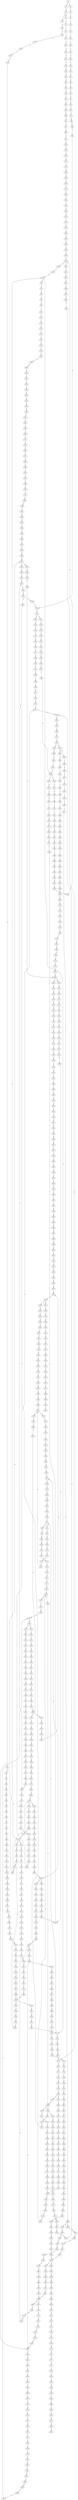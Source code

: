 strict digraph  {
	S0 -> S1 [ label = C ];
	S0 -> S2 [ label = T ];
	S1 -> S3 [ label = C ];
	S2 -> S4 [ label = C ];
	S3 -> S5 [ label = G ];
	S3 -> S6 [ label = T ];
	S4 -> S7 [ label = T ];
	S5 -> S8 [ label = G ];
	S6 -> S9 [ label = G ];
	S7 -> S10 [ label = G ];
	S8 -> S11 [ label = T ];
	S9 -> S12 [ label = T ];
	S10 -> S13 [ label = T ];
	S11 -> S14 [ label = C ];
	S12 -> S15 [ label = C ];
	S13 -> S16 [ label = T ];
	S14 -> S17 [ label = T ];
	S15 -> S18 [ label = G ];
	S16 -> S19 [ label = C ];
	S17 -> S20 [ label = G ];
	S18 -> S21 [ label = C ];
	S19 -> S22 [ label = C ];
	S20 -> S23 [ label = G ];
	S21 -> S24 [ label = G ];
	S22 -> S25 [ label = G ];
	S23 -> S26 [ label = A ];
	S24 -> S27 [ label = C ];
	S25 -> S28 [ label = T ];
	S26 -> S29 [ label = G ];
	S27 -> S30 [ label = G ];
	S27 -> S31 [ label = A ];
	S28 -> S32 [ label = G ];
	S29 -> S33 [ label = G ];
	S30 -> S34 [ label = A ];
	S31 -> S35 [ label = G ];
	S31 -> S36 [ label = A ];
	S32 -> S37 [ label = G ];
	S33 -> S38 [ label = G ];
	S34 -> S39 [ label = G ];
	S35 -> S40 [ label = C ];
	S36 -> S41 [ label = C ];
	S37 -> S42 [ label = C ];
	S38 -> S43 [ label = T ];
	S39 -> S44 [ label = C ];
	S40 -> S45 [ label = C ];
	S41 -> S46 [ label = C ];
	S42 -> S47 [ label = C ];
	S43 -> S48 [ label = G ];
	S44 -> S49 [ label = A ];
	S45 -> S50 [ label = G ];
	S46 -> S51 [ label = C ];
	S47 -> S52 [ label = C ];
	S48 -> S53 [ label = T ];
	S49 -> S54 [ label = G ];
	S50 -> S55 [ label = G ];
	S51 -> S56 [ label = G ];
	S52 -> S57 [ label = G ];
	S53 -> S58 [ label = T ];
	S54 -> S59 [ label = T ];
	S55 -> S60 [ label = T ];
	S56 -> S61 [ label = T ];
	S57 -> S62 [ label = T ];
	S58 -> S63 [ label = C ];
	S59 -> S64 [ label = G ];
	S60 -> S65 [ label = G ];
	S61 -> S66 [ label = A ];
	S62 -> S67 [ label = C ];
	S63 -> S68 [ label = C ];
	S64 -> S69 [ label = C ];
	S65 -> S70 [ label = A ];
	S65 -> S71 [ label = G ];
	S66 -> S72 [ label = C ];
	S67 -> S73 [ label = C ];
	S68 -> S74 [ label = A ];
	S69 -> S75 [ label = A ];
	S70 -> S76 [ label = C ];
	S71 -> S77 [ label = T ];
	S71 -> S78 [ label = A ];
	S72 -> S79 [ label = A ];
	S73 -> S80 [ label = A ];
	S74 -> S81 [ label = G ];
	S75 -> S82 [ label = A ];
	S76 -> S83 [ label = G ];
	S77 -> S84 [ label = G ];
	S77 -> S85 [ label = T ];
	S78 -> S86 [ label = A ];
	S79 -> S87 [ label = G ];
	S80 -> S88 [ label = G ];
	S81 -> S89 [ label = C ];
	S82 -> S90 [ label = C ];
	S83 -> S91 [ label = T ];
	S84 -> S92 [ label = G ];
	S85 -> S93 [ label = A ];
	S86 -> S94 [ label = G ];
	S87 -> S95 [ label = C ];
	S88 -> S96 [ label = T ];
	S89 -> S97 [ label = A ];
	S90 -> S98 [ label = A ];
	S91 -> S99 [ label = G ];
	S92 -> S100 [ label = A ];
	S93 -> S101 [ label = G ];
	S94 -> S102 [ label = A ];
	S95 -> S103 [ label = A ];
	S96 -> S104 [ label = A ];
	S97 -> S105 [ label = G ];
	S98 -> S106 [ label = G ];
	S99 -> S107 [ label = G ];
	S100 -> S108 [ label = A ];
	S101 -> S109 [ label = A ];
	S102 -> S110 [ label = A ];
	S103 -> S111 [ label = G ];
	S104 -> S112 [ label = G ];
	S105 -> S113 [ label = A ];
	S106 -> S114 [ label = C ];
	S107 -> S115 [ label = G ];
	S108 -> S116 [ label = C ];
	S109 -> S117 [ label = A ];
	S110 -> S118 [ label = C ];
	S111 -> S119 [ label = G ];
	S112 -> S120 [ label = G ];
	S112 -> S121 [ label = C ];
	S113 -> S122 [ label = T ];
	S114 -> S123 [ label = T ];
	S115 -> S124 [ label = T ];
	S116 -> S125 [ label = C ];
	S117 -> S126 [ label = G ];
	S118 -> S127 [ label = G ];
	S119 -> S128 [ label = T ];
	S120 -> S129 [ label = G ];
	S121 -> S130 [ label = T ];
	S122 -> S131 [ label = A ];
	S123 -> S132 [ label = A ];
	S124 -> S133 [ label = A ];
	S125 -> S134 [ label = T ];
	S126 -> S135 [ label = G ];
	S127 -> S136 [ label = G ];
	S128 -> S137 [ label = G ];
	S129 -> S138 [ label = T ];
	S130 -> S139 [ label = C ];
	S131 -> S140 [ label = A ];
	S132 -> S141 [ label = C ];
	S133 -> S142 [ label = C ];
	S134 -> S143 [ label = C ];
	S135 -> S144 [ label = G ];
	S136 -> S145 [ label = C ];
	S137 -> S146 [ label = C ];
	S138 -> S147 [ label = C ];
	S139 -> S148 [ label = C ];
	S140 -> S149 [ label = A ];
	S141 -> S150 [ label = G ];
	S142 -> S151 [ label = T ];
	S143 -> S152 [ label = G ];
	S144 -> S153 [ label = G ];
	S145 -> S154 [ label = A ];
	S146 -> S155 [ label = A ];
	S147 -> S156 [ label = A ];
	S148 -> S157 [ label = A ];
	S149 -> S158 [ label = A ];
	S150 -> S159 [ label = A ];
	S151 -> S160 [ label = A ];
	S152 -> S161 [ label = G ];
	S153 -> S162 [ label = T ];
	S153 -> S163 [ label = G ];
	S154 -> S164 [ label = C ];
	S155 -> S165 [ label = C ];
	S156 -> S166 [ label = C ];
	S157 -> S167 [ label = C ];
	S158 -> S168 [ label = A ];
	S159 -> S169 [ label = G ];
	S160 -> S170 [ label = T ];
	S161 -> S171 [ label = C ];
	S162 -> S172 [ label = C ];
	S163 -> S173 [ label = T ];
	S164 -> S174 [ label = C ];
	S164 -> S175 [ label = T ];
	S165 -> S176 [ label = G ];
	S166 -> S177 [ label = T ];
	S167 -> S178 [ label = C ];
	S168 -> S179 [ label = C ];
	S169 -> S180 [ label = A ];
	S170 -> S181 [ label = T ];
	S171 -> S182 [ label = A ];
	S172 -> S183 [ label = T ];
	S173 -> S184 [ label = C ];
	S174 -> S185 [ label = G ];
	S175 -> S186 [ label = G ];
	S176 -> S187 [ label = C ];
	S177 -> S188 [ label = C ];
	S178 -> S189 [ label = G ];
	S179 -> S190 [ label = T ];
	S180 -> S191 [ label = A ];
	S181 -> S192 [ label = G ];
	S182 -> S193 [ label = C ];
	S183 -> S194 [ label = C ];
	S184 -> S195 [ label = C ];
	S185 -> S196 [ label = A ];
	S185 -> S197 [ label = G ];
	S186 -> S198 [ label = G ];
	S187 -> S199 [ label = G ];
	S188 -> S200 [ label = G ];
	S189 -> S201 [ label = G ];
	S190 -> S202 [ label = T ];
	S191 -> S203 [ label = C ];
	S192 -> S204 [ label = G ];
	S193 -> S205 [ label = G ];
	S193 -> S206 [ label = C ];
	S194 -> S207 [ label = T ];
	S195 -> S208 [ label = G ];
	S196 -> S209 [ label = G ];
	S196 -> S210 [ label = A ];
	S197 -> S211 [ label = G ];
	S198 -> S212 [ label = G ];
	S199 -> S213 [ label = G ];
	S200 -> S214 [ label = C ];
	S201 -> S215 [ label = A ];
	S202 -> S216 [ label = T ];
	S203 -> S217 [ label = T ];
	S204 -> S218 [ label = A ];
	S205 -> S219 [ label = C ];
	S206 -> S185 [ label = G ];
	S207 -> S220 [ label = C ];
	S208 -> S221 [ label = C ];
	S208 -> S222 [ label = T ];
	S209 -> S223 [ label = T ];
	S210 -> S224 [ label = T ];
	S211 -> S225 [ label = A ];
	S212 -> S226 [ label = A ];
	S213 -> S227 [ label = T ];
	S214 -> S228 [ label = T ];
	S215 -> S229 [ label = C ];
	S216 -> S230 [ label = G ];
	S217 -> S231 [ label = G ];
	S218 -> S232 [ label = A ];
	S219 -> S233 [ label = G ];
	S220 -> S234 [ label = G ];
	S221 -> S235 [ label = C ];
	S222 -> S236 [ label = C ];
	S223 -> S237 [ label = C ];
	S224 -> S238 [ label = G ];
	S225 -> S239 [ label = A ];
	S226 -> S240 [ label = A ];
	S227 -> S241 [ label = G ];
	S228 -> S242 [ label = T ];
	S229 -> S243 [ label = G ];
	S230 -> S244 [ label = C ];
	S231 -> S245 [ label = G ];
	S232 -> S246 [ label = C ];
	S233 -> S247 [ label = C ];
	S234 -> S248 [ label = T ];
	S235 -> S249 [ label = G ];
	S236 -> S250 [ label = G ];
	S237 -> S251 [ label = C ];
	S238 -> S252 [ label = T ];
	S239 -> S253 [ label = T ];
	S240 -> S254 [ label = C ];
	S241 -> S255 [ label = C ];
	S242 -> S256 [ label = C ];
	S243 -> S257 [ label = C ];
	S243 -> S258 [ label = T ];
	S244 -> S259 [ label = C ];
	S245 -> S260 [ label = C ];
	S246 -> S261 [ label = G ];
	S247 -> S262 [ label = G ];
	S248 -> S263 [ label = G ];
	S249 -> S264 [ label = G ];
	S250 -> S265 [ label = G ];
	S251 -> S266 [ label = A ];
	S252 -> S267 [ label = A ];
	S253 -> S268 [ label = T ];
	S254 -> S269 [ label = T ];
	S255 -> S270 [ label = C ];
	S256 -> S271 [ label = A ];
	S257 -> S272 [ label = C ];
	S258 -> S273 [ label = C ];
	S259 -> S274 [ label = G ];
	S260 -> S275 [ label = G ];
	S261 -> S276 [ label = G ];
	S262 -> S277 [ label = C ];
	S262 -> S278 [ label = G ];
	S263 -> S279 [ label = G ];
	S264 -> S280 [ label = A ];
	S265 -> S281 [ label = A ];
	S266 -> S282 [ label = G ];
	S267 -> S283 [ label = G ];
	S268 -> S284 [ label = G ];
	S269 -> S285 [ label = G ];
	S270 -> S286 [ label = G ];
	S271 -> S287 [ label = T ];
	S272 -> S288 [ label = C ];
	S273 -> S289 [ label = G ];
	S274 -> S290 [ label = T ];
	S275 -> S291 [ label = C ];
	S276 -> S292 [ label = T ];
	S277 -> S293 [ label = G ];
	S278 -> S294 [ label = C ];
	S279 -> S295 [ label = T ];
	S280 -> S296 [ label = A ];
	S281 -> S297 [ label = A ];
	S282 -> S298 [ label = T ];
	S282 -> S299 [ label = C ];
	S283 -> S300 [ label = T ];
	S284 -> S301 [ label = A ];
	S285 -> S302 [ label = G ];
	S286 -> S303 [ label = C ];
	S287 -> S304 [ label = C ];
	S288 -> S305 [ label = A ];
	S289 -> S306 [ label = T ];
	S290 -> S307 [ label = A ];
	S291 -> S308 [ label = A ];
	S292 -> S309 [ label = A ];
	S293 -> S310 [ label = T ];
	S294 -> S311 [ label = T ];
	S295 -> S312 [ label = A ];
	S296 -> S313 [ label = C ];
	S297 -> S314 [ label = C ];
	S298 -> S104 [ label = A ];
	S299 -> S315 [ label = T ];
	S300 -> S316 [ label = T ];
	S301 -> S317 [ label = A ];
	S302 -> S318 [ label = A ];
	S303 -> S319 [ label = C ];
	S303 -> S320 [ label = A ];
	S304 -> S321 [ label = C ];
	S305 -> S322 [ label = T ];
	S306 -> S323 [ label = G ];
	S307 -> S324 [ label = G ];
	S308 -> S325 [ label = G ];
	S309 -> S326 [ label = C ];
	S310 -> S327 [ label = C ];
	S311 -> S328 [ label = G ];
	S312 -> S329 [ label = C ];
	S313 -> S330 [ label = T ];
	S314 -> S331 [ label = A ];
	S314 -> S332 [ label = T ];
	S315 -> S333 [ label = T ];
	S316 -> S334 [ label = T ];
	S317 -> S335 [ label = C ];
	S318 -> S336 [ label = C ];
	S319 -> S337 [ label = G ];
	S320 -> S338 [ label = A ];
	S321 -> S339 [ label = A ];
	S322 -> S340 [ label = C ];
	S323 -> S341 [ label = A ];
	S324 -> S342 [ label = C ];
	S325 -> S343 [ label = C ];
	S326 -> S344 [ label = G ];
	S327 -> S345 [ label = G ];
	S328 -> S346 [ label = G ];
	S329 -> S347 [ label = C ];
	S330 -> S348 [ label = G ];
	S331 -> S349 [ label = G ];
	S332 -> S350 [ label = A ];
	S333 -> S351 [ label = C ];
	S334 -> S352 [ label = C ];
	S335 -> S353 [ label = C ];
	S336 -> S354 [ label = C ];
	S337 -> S355 [ label = G ];
	S338 -> S356 [ label = C ];
	S339 -> S357 [ label = G ];
	S340 -> S358 [ label = G ];
	S341 -> S359 [ label = C ];
	S342 -> S360 [ label = C ];
	S343 -> S361 [ label = G ];
	S344 -> S362 [ label = A ];
	S345 -> S363 [ label = A ];
	S346 -> S364 [ label = A ];
	S347 -> S365 [ label = G ];
	S348 -> S366 [ label = C ];
	S349 -> S367 [ label = G ];
	S350 -> S368 [ label = C ];
	S351 -> S369 [ label = A ];
	S352 -> S370 [ label = A ];
	S353 -> S371 [ label = C ];
	S354 -> S372 [ label = C ];
	S355 -> S373 [ label = T ];
	S356 -> S374 [ label = C ];
	S357 -> S375 [ label = A ];
	S358 -> S376 [ label = T ];
	S359 -> S377 [ label = C ];
	S360 -> S378 [ label = G ];
	S361 -> S379 [ label = G ];
	S362 -> S380 [ label = A ];
	S363 -> S381 [ label = C ];
	S364 -> S382 [ label = A ];
	S365 -> S383 [ label = G ];
	S366 -> S384 [ label = A ];
	S367 -> S385 [ label = A ];
	S368 -> S386 [ label = A ];
	S369 -> S387 [ label = C ];
	S370 -> S388 [ label = C ];
	S371 -> S389 [ label = G ];
	S372 -> S390 [ label = G ];
	S373 -> S391 [ label = G ];
	S374 -> S392 [ label = A ];
	S375 -> S393 [ label = A ];
	S376 -> S394 [ label = C ];
	S377 -> S395 [ label = G ];
	S378 -> S396 [ label = G ];
	S378 -> S397 [ label = C ];
	S379 -> S398 [ label = G ];
	S380 -> S399 [ label = G ];
	S381 -> S400 [ label = G ];
	S382 -> S401 [ label = T ];
	S383 -> S402 [ label = T ];
	S384 -> S403 [ label = A ];
	S385 -> S404 [ label = A ];
	S386 -> S405 [ label = A ];
	S387 -> S406 [ label = G ];
	S388 -> S407 [ label = T ];
	S389 -> S408 [ label = T ];
	S390 -> S409 [ label = T ];
	S391 -> S71 [ label = G ];
	S392 -> S410 [ label = G ];
	S393 -> S411 [ label = C ];
	S394 -> S412 [ label = C ];
	S395 -> S413 [ label = G ];
	S396 -> S414 [ label = T ];
	S397 -> S415 [ label = T ];
	S398 -> S416 [ label = T ];
	S399 -> S417 [ label = A ];
	S400 -> S418 [ label = C ];
	S401 -> S419 [ label = G ];
	S402 -> S420 [ label = G ];
	S403 -> S421 [ label = C ];
	S404 -> S422 [ label = T ];
	S405 -> S423 [ label = C ];
	S406 -> S424 [ label = C ];
	S407 -> S425 [ label = C ];
	S408 -> S426 [ label = C ];
	S409 -> S427 [ label = C ];
	S410 -> S428 [ label = A ];
	S410 -> S429 [ label = T ];
	S411 -> S430 [ label = C ];
	S412 -> S431 [ label = T ];
	S413 -> S432 [ label = T ];
	S414 -> S65 [ label = G ];
	S415 -> S433 [ label = G ];
	S416 -> S434 [ label = G ];
	S417 -> S435 [ label = A ];
	S418 -> S436 [ label = G ];
	S419 -> S437 [ label = G ];
	S420 -> S438 [ label = G ];
	S421 -> S439 [ label = C ];
	S422 -> S440 [ label = A ];
	S423 -> S441 [ label = G ];
	S424 -> S442 [ label = C ];
	S425 -> S443 [ label = C ];
	S426 -> S444 [ label = T ];
	S427 -> S444 [ label = T ];
	S428 -> S445 [ label = A ];
	S429 -> S446 [ label = C ];
	S430 -> S447 [ label = A ];
	S430 -> S448 [ label = G ];
	S431 -> S449 [ label = C ];
	S432 -> S450 [ label = C ];
	S433 -> S451 [ label = G ];
	S434 -> S452 [ label = C ];
	S435 -> S453 [ label = G ];
	S436 -> S454 [ label = C ];
	S437 -> S455 [ label = G ];
	S438 -> S77 [ label = T ];
	S439 -> S456 [ label = A ];
	S440 -> S457 [ label = G ];
	S441 -> S458 [ label = A ];
	S442 -> S459 [ label = C ];
	S443 -> S460 [ label = T ];
	S444 -> S461 [ label = C ];
	S445 -> S462 [ label = C ];
	S446 -> S463 [ label = G ];
	S447 -> S464 [ label = G ];
	S447 -> S465 [ label = C ];
	S448 -> S466 [ label = G ];
	S449 -> S467 [ label = T ];
	S450 -> S468 [ label = G ];
	S451 -> S469 [ label = A ];
	S452 -> S470 [ label = C ];
	S453 -> S471 [ label = T ];
	S454 -> S472 [ label = C ];
	S455 -> S473 [ label = G ];
	S456 -> S410 [ label = G ];
	S457 -> S474 [ label = T ];
	S458 -> S475 [ label = A ];
	S459 -> S476 [ label = T ];
	S460 -> S477 [ label = T ];
	S461 -> S478 [ label = G ];
	S462 -> S479 [ label = A ];
	S463 -> S480 [ label = C ];
	S464 -> S481 [ label = A ];
	S465 -> S482 [ label = C ];
	S466 -> S483 [ label = A ];
	S467 -> S484 [ label = T ];
	S467 -> S485 [ label = G ];
	S468 -> S486 [ label = C ];
	S469 -> S487 [ label = A ];
	S470 -> S488 [ label = G ];
	S471 -> S489 [ label = G ];
	S472 -> S490 [ label = T ];
	S473 -> S491 [ label = T ];
	S474 -> S492 [ label = C ];
	S475 -> S493 [ label = A ];
	S476 -> S494 [ label = T ];
	S477 -> S495 [ label = T ];
	S478 -> S496 [ label = G ];
	S479 -> S497 [ label = G ];
	S480 -> S498 [ label = G ];
	S481 -> S499 [ label = C ];
	S482 -> S500 [ label = A ];
	S483 -> S501 [ label = C ];
	S484 -> S502 [ label = C ];
	S485 -> S503 [ label = T ];
	S486 -> S504 [ label = G ];
	S487 -> S505 [ label = G ];
	S488 -> S303 [ label = C ];
	S489 -> S506 [ label = T ];
	S490 -> S507 [ label = C ];
	S491 -> S508 [ label = C ];
	S492 -> S509 [ label = T ];
	S493 -> S510 [ label = A ];
	S494 -> S511 [ label = C ];
	S495 -> S512 [ label = C ];
	S496 -> S513 [ label = C ];
	S497 -> S514 [ label = C ];
	S498 -> S515 [ label = C ];
	S499 -> S516 [ label = T ];
	S500 -> S517 [ label = C ];
	S501 -> S243 [ label = G ];
	S502 -> S518 [ label = T ];
	S503 -> S519 [ label = C ];
	S504 -> S520 [ label = T ];
	S505 -> S521 [ label = A ];
	S506 -> S522 [ label = C ];
	S507 -> S523 [ label = G ];
	S508 -> S524 [ label = C ];
	S509 -> S525 [ label = C ];
	S510 -> S526 [ label = C ];
	S511 -> S527 [ label = A ];
	S512 -> S528 [ label = A ];
	S513 -> S529 [ label = A ];
	S514 -> S530 [ label = C ];
	S515 -> S31 [ label = A ];
	S516 -> S531 [ label = C ];
	S517 -> S532 [ label = C ];
	S518 -> S533 [ label = C ];
	S519 -> S534 [ label = G ];
	S520 -> S535 [ label = A ];
	S521 -> S110 [ label = A ];
	S522 -> S536 [ label = C ];
	S523 -> S537 [ label = G ];
	S524 -> S208 [ label = G ];
	S525 -> S538 [ label = T ];
	S526 -> S539 [ label = A ];
	S527 -> S540 [ label = T ];
	S528 -> S541 [ label = T ];
	S529 -> S193 [ label = C ];
	S530 -> S542 [ label = G ];
	S531 -> S543 [ label = C ];
	S532 -> S544 [ label = C ];
	S533 -> S545 [ label = G ];
	S534 -> S546 [ label = T ];
	S535 -> S547 [ label = G ];
	S536 -> S548 [ label = T ];
	S537 -> S549 [ label = G ];
	S538 -> S550 [ label = C ];
	S539 -> S551 [ label = G ];
	S540 -> S552 [ label = C ];
	S541 -> S553 [ label = C ];
	S542 -> S554 [ label = T ];
	S543 -> S555 [ label = C ];
	S544 -> S556 [ label = C ];
	S545 -> S557 [ label = G ];
	S546 -> S558 [ label = G ];
	S547 -> S559 [ label = C ];
	S548 -> S560 [ label = G ];
	S549 -> S561 [ label = C ];
	S550 -> S562 [ label = T ];
	S551 -> S563 [ label = A ];
	S552 -> S321 [ label = C ];
	S553 -> S564 [ label = C ];
	S554 -> S565 [ label = C ];
	S555 -> S566 [ label = A ];
	S556 -> S567 [ label = T ];
	S557 -> S568 [ label = A ];
	S558 -> S569 [ label = G ];
	S559 -> S570 [ label = C ];
	S560 -> S571 [ label = G ];
	S561 -> S572 [ label = T ];
	S562 -> S573 [ label = G ];
	S563 -> S574 [ label = A ];
	S564 -> S339 [ label = A ];
	S565 -> S575 [ label = C ];
	S566 -> S576 [ label = T ];
	S567 -> S577 [ label = T ];
	S568 -> S578 [ label = G ];
	S569 -> S579 [ label = T ];
	S570 -> S378 [ label = G ];
	S571 -> S580 [ label = C ];
	S572 -> S581 [ label = C ];
	S573 -> S582 [ label = A ];
	S574 -> S583 [ label = G ];
	S575 -> S584 [ label = T ];
	S576 -> S585 [ label = C ];
	S577 -> S586 [ label = C ];
	S578 -> S587 [ label = A ];
	S579 -> S312 [ label = A ];
	S580 -> S588 [ label = C ];
	S581 -> S589 [ label = A ];
	S582 -> S590 [ label = G ];
	S583 -> S591 [ label = G ];
	S584 -> S592 [ label = C ];
	S585 -> S593 [ label = T ];
	S586 -> S594 [ label = C ];
	S586 -> S595 [ label = G ];
	S587 -> S596 [ label = G ];
	S588 -> S597 [ label = T ];
	S589 -> S598 [ label = C ];
	S590 -> S599 [ label = T ];
	S591 -> S600 [ label = G ];
	S592 -> S467 [ label = T ];
	S593 -> S601 [ label = G ];
	S594 -> S602 [ label = T ];
	S595 -> S603 [ label = A ];
	S596 -> S604 [ label = G ];
	S597 -> S605 [ label = G ];
	S598 -> S606 [ label = G ];
	S599 -> S607 [ label = A ];
	S600 -> S153 [ label = G ];
	S601 -> S608 [ label = C ];
	S602 -> S609 [ label = G ];
	S603 -> S610 [ label = T ];
	S604 -> S611 [ label = T ];
	S605 -> S612 [ label = G ];
	S606 -> S613 [ label = T ];
	S608 -> S614 [ label = C ];
	S609 -> S615 [ label = T ];
	S610 -> S616 [ label = C ];
	S611 -> S617 [ label = C ];
	S612 -> S618 [ label = G ];
	S613 -> S619 [ label = C ];
	S614 -> S620 [ label = A ];
	S615 -> S621 [ label = C ];
	S616 -> S622 [ label = G ];
	S617 -> S623 [ label = C ];
	S618 -> S624 [ label = T ];
	S619 -> S625 [ label = C ];
	S620 -> S626 [ label = G ];
	S621 -> S627 [ label = C ];
	S622 -> S628 [ label = T ];
	S623 -> S629 [ label = C ];
	S624 -> S630 [ label = C ];
	S625 -> S631 [ label = A ];
	S626 -> S632 [ label = T ];
	S627 -> S633 [ label = T ];
	S628 -> S634 [ label = T ];
	S629 -> S635 [ label = A ];
	S629 -> S636 [ label = G ];
	S630 -> S637 [ label = C ];
	S631 -> S638 [ label = G ];
	S632 -> S639 [ label = C ];
	S633 -> S640 [ label = A ];
	S633 -> S641 [ label = T ];
	S634 -> S642 [ label = T ];
	S635 -> S643 [ label = G ];
	S636 -> S644 [ label = G ];
	S636 -> S645 [ label = A ];
	S637 -> S646 [ label = C ];
	S638 -> S647 [ label = C ];
	S639 -> S648 [ label = G ];
	S640 -> S649 [ label = C ];
	S641 -> S650 [ label = G ];
	S642 -> S651 [ label = G ];
	S643 -> S652 [ label = A ];
	S644 -> S653 [ label = A ];
	S645 -> S654 [ label = G ];
	S645 -> S655 [ label = A ];
	S646 -> S656 [ label = G ];
	S647 -> S315 [ label = T ];
	S648 -> S657 [ label = T ];
	S649 -> S658 [ label = T ];
	S650 -> S659 [ label = T ];
	S651 -> S660 [ label = T ];
	S652 -> S661 [ label = G ];
	S653 -> S662 [ label = G ];
	S654 -> S663 [ label = T ];
	S655 -> S664 [ label = G ];
	S656 -> S645 [ label = A ];
	S657 -> S665 [ label = A ];
	S658 -> S666 [ label = A ];
	S659 -> S667 [ label = A ];
	S660 -> S668 [ label = A ];
	S661 -> S669 [ label = C ];
	S662 -> S670 [ label = G ];
	S663 -> S671 [ label = C ];
	S664 -> S672 [ label = T ];
	S665 -> S673 [ label = A ];
	S666 -> S674 [ label = C ];
	S667 -> S675 [ label = G ];
	S668 -> S676 [ label = G ];
	S669 -> S677 [ label = C ];
	S670 -> S678 [ label = C ];
	S671 -> S251 [ label = C ];
	S672 -> S679 [ label = C ];
	S673 -> S680 [ label = G ];
	S674 -> S681 [ label = C ];
	S675 -> S682 [ label = G ];
	S676 -> S683 [ label = G ];
	S677 -> S684 [ label = A ];
	S678 -> S685 [ label = G ];
	S679 -> S686 [ label = G ];
	S680 -> S687 [ label = A ];
	S681 -> S688 [ label = A ];
	S682 -> S689 [ label = A ];
	S683 -> S689 [ label = A ];
	S684 -> S690 [ label = C ];
	S685 -> S691 [ label = T ];
	S686 -> S692 [ label = C ];
	S686 -> S693 [ label = A ];
	S687 -> S694 [ label = C ];
	S688 -> S695 [ label = G ];
	S689 -> S696 [ label = G ];
	S689 -> S697 [ label = A ];
	S690 -> S698 [ label = G ];
	S691 -> S699 [ label = G ];
	S692 -> S700 [ label = G ];
	S693 -> S701 [ label = G ];
	S694 -> S702 [ label = G ];
	S695 -> S703 [ label = G ];
	S696 -> S704 [ label = A ];
	S697 -> S705 [ label = A ];
	S698 -> S706 [ label = G ];
	S699 -> S707 [ label = G ];
	S700 -> S708 [ label = G ];
	S701 -> S709 [ label = G ];
	S702 -> S710 [ label = G ];
	S703 -> S711 [ label = A ];
	S704 -> S712 [ label = G ];
	S705 -> S713 [ label = G ];
	S706 -> S714 [ label = T ];
	S707 -> S715 [ label = T ];
	S708 -> S716 [ label = C ];
	S709 -> S717 [ label = T ];
	S710 -> S718 [ label = C ];
	S711 -> S719 [ label = G ];
	S712 -> S720 [ label = G ];
	S713 -> S721 [ label = G ];
	S714 -> S722 [ label = T ];
	S715 -> S723 [ label = A ];
	S716 -> S724 [ label = T ];
	S717 -> S725 [ label = A ];
	S718 -> S726 [ label = T ];
	S719 -> S727 [ label = A ];
	S720 -> S611 [ label = T ];
	S721 -> S728 [ label = T ];
	S722 -> S729 [ label = A ];
	S723 -> S730 [ label = T ];
	S724 -> S731 [ label = A ];
	S725 -> S732 [ label = T ];
	S726 -> S733 [ label = C ];
	S727 -> S734 [ label = G ];
	S728 -> S735 [ label = C ];
	S729 -> S736 [ label = C ];
	S730 -> S737 [ label = G ];
	S731 -> S738 [ label = T ];
	S732 -> S739 [ label = A ];
	S733 -> S740 [ label = T ];
	S734 -> S741 [ label = T ];
	S735 -> S742 [ label = C ];
	S736 -> S743 [ label = T ];
	S737 -> S744 [ label = A ];
	S738 -> S745 [ label = A ];
	S739 -> S746 [ label = A ];
	S740 -> S747 [ label = C ];
	S741 -> S748 [ label = C ];
	S742 -> S749 [ label = C ];
	S743 -> S750 [ label = G ];
	S744 -> S751 [ label = G ];
	S745 -> S752 [ label = G ];
	S746 -> S753 [ label = G ];
	S747 -> S754 [ label = G ];
	S748 -> S755 [ label = A ];
	S749 -> S636 [ label = G ];
	S750 -> S756 [ label = C ];
	S751 -> S757 [ label = C ];
	S752 -> S758 [ label = T ];
	S753 -> S759 [ label = T ];
	S754 -> S760 [ label = A ];
	S755 -> S761 [ label = G ];
	S756 -> S762 [ label = A ];
	S757 -> S763 [ label = G ];
	S758 -> S764 [ label = A ];
	S759 -> S765 [ label = C ];
	S760 -> S766 [ label = A ];
	S761 -> S767 [ label = G ];
	S762 -> S768 [ label = G ];
	S763 -> S769 [ label = G ];
	S764 -> S770 [ label = G ];
	S765 -> S771 [ label = G ];
	S766 -> S772 [ label = G ];
	S767 -> S773 [ label = A ];
	S768 -> S774 [ label = A ];
	S769 -> S775 [ label = T ];
	S770 -> S776 [ label = C ];
	S771 -> S777 [ label = T ];
	S772 -> S778 [ label = T ];
	S773 -> S779 [ label = C ];
	S774 -> S780 [ label = C ];
	S775 -> S781 [ label = C ];
	S776 -> S782 [ label = C ];
	S777 -> S783 [ label = G ];
	S778 -> S784 [ label = C ];
	S779 -> S785 [ label = C ];
	S780 -> S786 [ label = G ];
	S781 -> S787 [ label = G ];
	S782 -> S788 [ label = G ];
	S783 -> S789 [ label = G ];
	S784 -> S686 [ label = G ];
	S785 -> S790 [ label = A ];
	S786 -> S791 [ label = G ];
	S787 -> S792 [ label = C ];
	S788 -> S793 [ label = A ];
	S789 -> S579 [ label = T ];
	S790 -> S794 [ label = G ];
	S791 -> S795 [ label = A ];
	S792 -> S796 [ label = A ];
	S793 -> S797 [ label = A ];
	S794 -> S798 [ label = T ];
	S795 -> S799 [ label = C ];
	S796 -> S800 [ label = C ];
	S797 -> S801 [ label = A ];
	S798 -> S802 [ label = C ];
	S799 -> S803 [ label = A ];
	S800 -> S804 [ label = G ];
	S801 -> S805 [ label = C ];
	S802 -> S806 [ label = T ];
	S803 -> S807 [ label = C ];
	S804 -> S808 [ label = C ];
	S805 -> S809 [ label = C ];
	S806 -> S810 [ label = C ];
	S807 -> S811 [ label = A ];
	S808 -> S812 [ label = G ];
	S809 -> S813 [ label = C ];
	S810 -> S814 [ label = T ];
	S811 -> S815 [ label = C ];
	S812 -> S247 [ label = C ];
	S813 -> S816 [ label = C ];
	S814 -> S817 [ label = G ];
	S815 -> S818 [ label = C ];
	S816 -> S819 [ label = G ];
	S817 -> S820 [ label = T ];
	S818 -> S821 [ label = T ];
	S819 -> S822 [ label = A ];
	S820 -> S823 [ label = A ];
	S821 -> S824 [ label = C ];
	S822 -> S825 [ label = C ];
	S824 -> S826 [ label = T ];
	S825 -> S827 [ label = T ];
	S826 -> S828 [ label = A ];
	S827 -> S829 [ label = A ];
	S828 -> S830 [ label = G ];
	S829 -> S831 [ label = G ];
	S830 -> S832 [ label = A ];
	S831 -> S833 [ label = A ];
	S832 -> S834 [ label = A ];
	S833 -> S835 [ label = A ];
	S834 -> S836 [ label = C ];
	S835 -> S837 [ label = T ];
	S836 -> S838 [ label = G ];
	S837 -> S839 [ label = C ];
	S838 -> S840 [ label = A ];
	S839 -> S841 [ label = G ];
	S840 -> S842 [ label = G ];
	S841 -> S843 [ label = G ];
	S842 -> S844 [ label = G ];
	S843 -> S845 [ label = G ];
	S844 -> S846 [ label = T ];
	S845 -> S847 [ label = T ];
	S846 -> S848 [ label = G ];
	S847 -> S849 [ label = A ];
	S848 -> S850 [ label = T ];
	S849 -> S851 [ label = T ];
	S850 -> S852 [ label = C ];
	S851 -> S853 [ label = C ];
	S852 -> S854 [ label = C ];
	S853 -> S855 [ label = C ];
	S854 -> S856 [ label = C ];
	S855 -> S857 [ label = C ];
	S856 -> S858 [ label = T ];
	S857 -> S859 [ label = G ];
	S858 -> S860 [ label = G ];
	S859 -> S861 [ label = A ];
	S860 -> S862 [ label = T ];
	S861 -> S863 [ label = A ];
	S862 -> S864 [ label = C ];
	S863 -> S865 [ label = A ];
	S864 -> S866 [ label = C ];
	S865 -> S867 [ label = G ];
	S866 -> S633 [ label = T ];
	S867 -> S868 [ label = T ];
	S868 -> S869 [ label = G ];
	S869 -> S870 [ label = T ];
	S870 -> S871 [ label = C ];
	S871 -> S872 [ label = G ];
	S872 -> S873 [ label = T ];
	S873 -> S874 [ label = C ];
	S874 -> S875 [ label = G ];
	S875 -> S876 [ label = G ];
	S876 -> S877 [ label = A ];
	S877 -> S297 [ label = A ];
}
